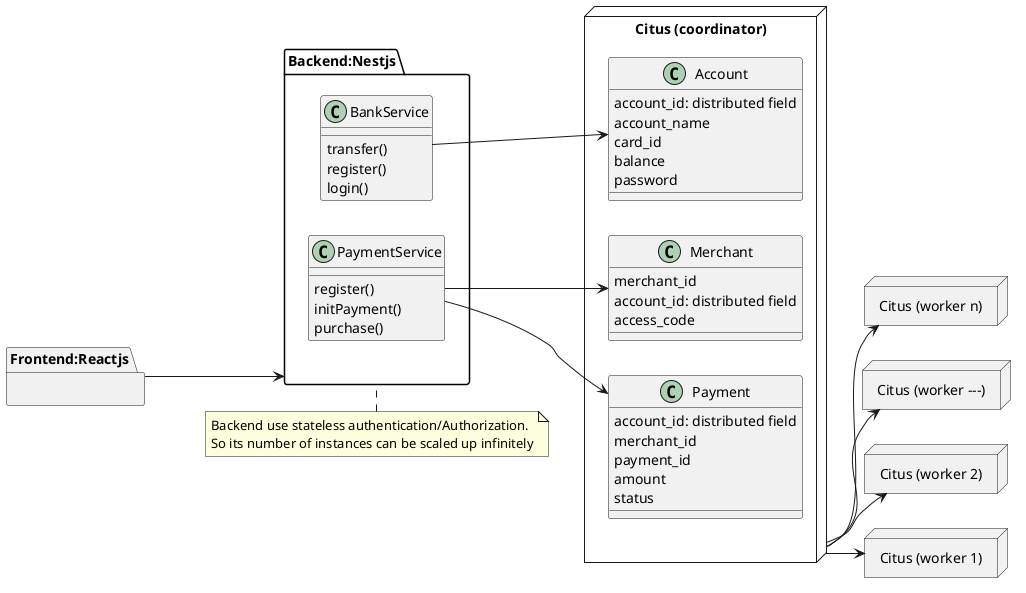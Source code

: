 @startuml
left to right direction

package Frontend:Reactjs {


}

"Frontend:Reactjs" --> "Backend:Nestjs"


package Backend:Nestjs {
class BankService {
    transfer()
    register()
    login()
}
class PaymentService {
    register()
    initPayment()
    purchase()
}
}

note top of "Backend:Nestjs"
Backend use stateless authentication/Authorization.
So its number of instances can be scaled up infinitely
end note

together {
package "Citus (coordinator)" <<node>> {
    class Account {
        account_id: distributed field
        account_name
        card_id
        balance
        password
    }
    class Merchant {
        merchant_id
        account_id: distributed field
        access_code
    }
    class Payment {
        account_id: distributed field
        merchant_id
        payment_id
        amount
        status
    }
}

package "Citus (worker 1)" <<node>> {
}
package "Citus (worker 2)" <<node>> {
}
package "Citus (worker ---)" <<node>> {
}
package "Citus (worker n)" <<node>> {
}

"Citus (coordinator)" --> "Citus (worker 1)"
"Citus (coordinator)" --> "Citus (worker 2)"
"Citus (coordinator)" --> "Citus (worker ---)"
"Citus (coordinator)" --> "Citus (worker n)"

}

BankService --> Account

PaymentService --> Merchant
PaymentService --> Payment

@enduml